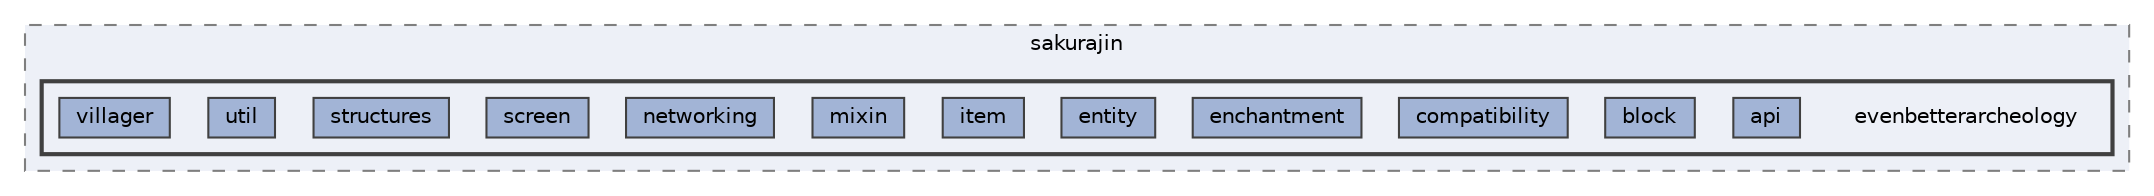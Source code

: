 digraph "evenbetterarcheology"
{
 // LATEX_PDF_SIZE
  bgcolor="transparent";
  edge [fontname=Helvetica,fontsize=10,labelfontname=Helvetica,labelfontsize=10];
  node [fontname=Helvetica,fontsize=10,shape=box,height=0.2,width=0.4];
  compound=true
  subgraph clusterdir_e766e2ff9d7b99e1dc541850a451fd54 {
    graph [ bgcolor="#edf0f7", pencolor="grey50", label="sakurajin", fontname=Helvetica,fontsize=10 style="filled,dashed", URL="dir_e766e2ff9d7b99e1dc541850a451fd54.html",tooltip=""]
  subgraph clusterdir_4459306ccf045a10653468607035c2c5 {
    graph [ bgcolor="#edf0f7", pencolor="grey25", label="", fontname=Helvetica,fontsize=10 style="filled,bold", URL="dir_4459306ccf045a10653468607035c2c5.html",tooltip=""]
    dir_4459306ccf045a10653468607035c2c5 [shape=plaintext, label="evenbetterarcheology"];
  dir_57799d9d50d0036b87fa9ec9caa8eebf [label="api", fillcolor="#a2b4d6", color="grey25", style="filled", URL="dir_57799d9d50d0036b87fa9ec9caa8eebf.html",tooltip=""];
  dir_1738a2a0b38ad0c4c8a19b37b3593541 [label="block", fillcolor="#a2b4d6", color="grey25", style="filled", URL="dir_1738a2a0b38ad0c4c8a19b37b3593541.html",tooltip=""];
  dir_43d856a9607318a24ff78460221f87c7 [label="compatibility", fillcolor="#a2b4d6", color="grey25", style="filled", URL="dir_43d856a9607318a24ff78460221f87c7.html",tooltip=""];
  dir_1755ad48b8f69a5b708869d54b3ec9ce [label="enchantment", fillcolor="#a2b4d6", color="grey25", style="filled", URL="dir_1755ad48b8f69a5b708869d54b3ec9ce.html",tooltip=""];
  dir_633912bb04ff9898484493ef4b78db89 [label="entity", fillcolor="#a2b4d6", color="grey25", style="filled", URL="dir_633912bb04ff9898484493ef4b78db89.html",tooltip=""];
  dir_119f13e9235d6949e8665af64b5cba82 [label="item", fillcolor="#a2b4d6", color="grey25", style="filled", URL="dir_119f13e9235d6949e8665af64b5cba82.html",tooltip=""];
  dir_e2923f6eb5bee160416695ae6f614e84 [label="mixin", fillcolor="#a2b4d6", color="grey25", style="filled", URL="dir_e2923f6eb5bee160416695ae6f614e84.html",tooltip=""];
  dir_91135077b18e22c4cdc588003091b8c7 [label="networking", fillcolor="#a2b4d6", color="grey25", style="filled", URL="dir_91135077b18e22c4cdc588003091b8c7.html",tooltip=""];
  dir_5872fc0dcae002c71a14de3c65869135 [label="screen", fillcolor="#a2b4d6", color="grey25", style="filled", URL="dir_5872fc0dcae002c71a14de3c65869135.html",tooltip=""];
  dir_5d752779261a40c96170304cafcaa0a8 [label="structures", fillcolor="#a2b4d6", color="grey25", style="filled", URL="dir_5d752779261a40c96170304cafcaa0a8.html",tooltip=""];
  dir_0867bf94c6c743cad52f031635e5df48 [label="util", fillcolor="#a2b4d6", color="grey25", style="filled", URL="dir_0867bf94c6c743cad52f031635e5df48.html",tooltip=""];
  dir_a87a21ac50fa38c920037f3c9c596cdc [label="villager", fillcolor="#a2b4d6", color="grey25", style="filled", URL="dir_a87a21ac50fa38c920037f3c9c596cdc.html",tooltip=""];
  }
  }
}
